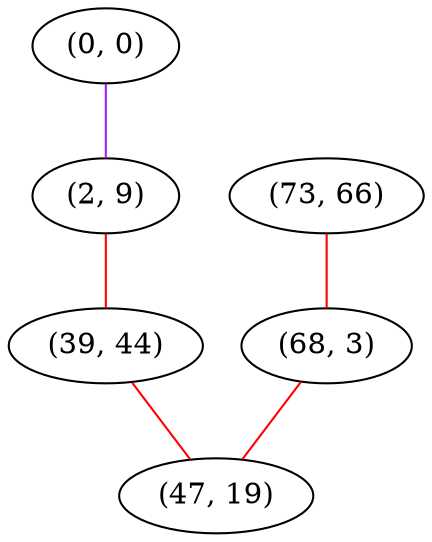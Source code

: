 graph "" {
"(0, 0)";
"(2, 9)";
"(39, 44)";
"(73, 66)";
"(68, 3)";
"(47, 19)";
"(0, 0)" -- "(2, 9)"  [color=purple, key=0, weight=4];
"(2, 9)" -- "(39, 44)"  [color=red, key=0, weight=1];
"(39, 44)" -- "(47, 19)"  [color=red, key=0, weight=1];
"(73, 66)" -- "(68, 3)"  [color=red, key=0, weight=1];
"(68, 3)" -- "(47, 19)"  [color=red, key=0, weight=1];
}
